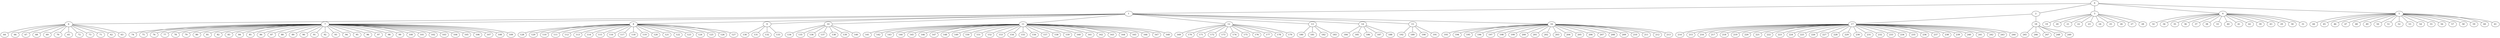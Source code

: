 
graph graphname {
    0 -- 1
0 -- 2
0 -- 3
0 -- 4
0 -- 5
1 -- 6
1 -- 7
1 -- 8
1 -- 9
1 -- 10
1 -- 11
1 -- 12
1 -- 13
1 -- 14
1 -- 15
1 -- 16
2 -- 17
2 -- 18
3 -- 19
3 -- 20
3 -- 21
3 -- 22
3 -- 23
3 -- 24
3 -- 25
3 -- 26
3 -- 27
3 -- 28
4 -- 32
4 -- 34
4 -- 35
4 -- 36
4 -- 37
4 -- 38
4 -- 33
4 -- 40
4 -- 41
4 -- 42
4 -- 39
4 -- 43
4 -- 29
4 -- 30
4 -- 31
5 -- 44
5 -- 45
5 -- 46
5 -- 47
5 -- 48
5 -- 49
5 -- 50
5 -- 51
5 -- 52
5 -- 53
5 -- 54
5 -- 55
5 -- 56
5 -- 57
5 -- 58
5 -- 59
5 -- 60
5 -- 61
6 -- 64
6 -- 66
6 -- 67
6 -- 68
6 -- 69
6 -- 70
6 -- 65
6 -- 72
6 -- 73
6 -- 71
6 -- 62
6 -- 63
7 -- 74
7 -- 75
7 -- 76
7 -- 77
7 -- 78
7 -- 79
7 -- 80
7 -- 81
7 -- 82
7 -- 83
7 -- 84
7 -- 85
7 -- 86
7 -- 87
7 -- 88
7 -- 89
7 -- 90
7 -- 91
7 -- 92
7 -- 93
7 -- 94
7 -- 95
7 -- 96
7 -- 97
7 -- 98
7 -- 99
7 -- 100
7 -- 101
7 -- 102
7 -- 103
7 -- 104
7 -- 105
7 -- 106
7 -- 107
7 -- 108
7 -- 109
8 -- 128
8 -- 129
8 -- 110
8 -- 111
8 -- 112
8 -- 113
8 -- 114
8 -- 115
8 -- 116
8 -- 117
8 -- 118
8 -- 119
8 -- 120
8 -- 121
8 -- 122
8 -- 123
8 -- 124
8 -- 125
8 -- 126
8 -- 127
9 -- 130
9 -- 131
9 -- 132
9 -- 133
10 -- 134
10 -- 135
10 -- 136
10 -- 137
10 -- 138
10 -- 139
10 -- 140
11 -- 141
11 -- 142
11 -- 143
11 -- 144
11 -- 145
11 -- 146
11 -- 147
11 -- 148
11 -- 149
11 -- 150
11 -- 151
11 -- 152
11 -- 153
11 -- 154
11 -- 155
11 -- 156
11 -- 157
11 -- 158
11 -- 159
11 -- 160
11 -- 161
11 -- 162
11 -- 163
11 -- 164
11 -- 165
11 -- 166
11 -- 167
11 -- 168
12 -- 169
12 -- 170
12 -- 171
12 -- 172
12 -- 173
12 -- 174
12 -- 175
12 -- 176
12 -- 177
12 -- 178
12 -- 179
13 -- 180
13 -- 181
13 -- 182
13 -- 183
14 -- 184
14 -- 185
14 -- 186
14 -- 187
14 -- 188
15 -- 192
15 -- 189
15 -- 190
15 -- 191
16 -- 193
16 -- 194
16 -- 195
16 -- 196
16 -- 197
16 -- 198
16 -- 199
16 -- 200
16 -- 201
16 -- 202
16 -- 203
16 -- 204
16 -- 205
16 -- 206
16 -- 207
16 -- 208
16 -- 209
16 -- 210
16 -- 211
16 -- 212
16 -- 213
17 -- 214
17 -- 215
17 -- 216
17 -- 217
17 -- 218
17 -- 219
17 -- 220
17 -- 221
17 -- 222
17 -- 223
17 -- 224
17 -- 225
17 -- 226
17 -- 227
17 -- 228
17 -- 229
17 -- 230
17 -- 231
17 -- 232
17 -- 233
17 -- 234
17 -- 235
17 -- 236
17 -- 237
17 -- 238
17 -- 239
17 -- 240
17 -- 241
17 -- 242
17 -- 243
17 -- 244
18 -- 245
18 -- 246
18 -- 247
18 -- 248
18 -- 249

}
